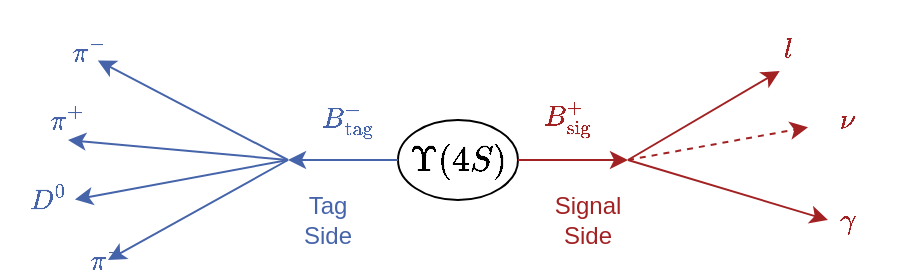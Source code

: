 <mxfile userAgent="Mozilla/5.0 (X11; Ubuntu; Linux x86_64; rv:58.0) Gecko/20100101 Firefox/58.0" version="8.3.4" editor="www.draw.io" type="device"><diagram id="4ddf38ec-bd62-3030-bc84-44688e21d6ea" name="Page-1"><mxGraphModel dx="705" dy="510" grid="1" gridSize="10" guides="1" tooltips="1" connect="1" arrows="1" fold="1" page="1" pageScale="1" pageWidth="827" pageHeight="1169" background="#ffffff" math="1" shadow="0"><root><mxCell id="0"/><mxCell id="1" parent="0"/><mxCell id="2" value="&lt;font style=&quot;font-size: 15px&quot;&gt;$$\Upsilon(4S)$$&lt;/font&gt;" style="ellipse;whiteSpace=wrap;html=1;" parent="1" vertex="1"><mxGeometry x="365" y="370" width="60" height="40" as="geometry"/></mxCell><mxCell id="3" value="" style="endArrow=classic;html=1;exitX=1;exitY=0.5;strokeColor=#A22223;" parent="1" source="2" edge="1"><mxGeometry width="50" height="50" relative="1" as="geometry"><mxPoint x="320" y="490" as="sourcePoint"/><mxPoint x="480" y="390" as="targetPoint"/></mxGeometry></mxCell><mxCell id="4" value="" style="endArrow=classic;html=1;fillColor=#ffffff;strokeColor=#a22223;dashed=1;" parent="1" target="8" edge="1"><mxGeometry width="50" height="50" relative="1" as="geometry"><mxPoint x="480" y="390" as="sourcePoint"/><mxPoint x="560" y="375" as="targetPoint"/></mxGeometry></mxCell><mxCell id="5" value="" style="endArrow=classic;html=1;fillColor=#ffffff;strokeColor=#a22223;entryX=0.396;entryY=1.024;entryPerimeter=0;" parent="1" target="7" edge="1"><mxGeometry width="50" height="50" relative="1" as="geometry"><mxPoint x="480" y="390" as="sourcePoint"/><mxPoint x="540" y="350" as="targetPoint"/></mxGeometry></mxCell><mxCell id="6" value="" style="endArrow=classic;html=1;fillColor=#ffffff;strokeColor=#a22223;" parent="1" edge="1"><mxGeometry width="50" height="50" relative="1" as="geometry"><mxPoint x="480" y="390" as="sourcePoint"/><mxPoint x="580" y="420" as="targetPoint"/></mxGeometry></mxCell><mxCell id="7" value="$$l$$" style="text;html=1;strokeColor=none;fillColor=none;align=center;verticalAlign=middle;whiteSpace=wrap;rounded=0;fontColor=#A22223;" parent="1" vertex="1"><mxGeometry x="540" y="325.0" width="40" height="20" as="geometry"/></mxCell><mxCell id="8" value="$$\nu$$" style="text;html=1;strokeColor=none;fillColor=none;align=center;verticalAlign=middle;whiteSpace=wrap;rounded=0;fontColor=#A22223;" parent="1" vertex="1"><mxGeometry x="570" y="360.0" width="40" height="20" as="geometry"/></mxCell><mxCell id="10" value="$$B^+_\mathrm{sig}$$" style="text;html=1;strokeColor=none;fillColor=none;align=center;verticalAlign=middle;whiteSpace=wrap;rounded=0;fontColor=#A22223;" parent="1" vertex="1"><mxGeometry x="430" y="360" width="40" height="20" as="geometry"/></mxCell><mxCell id="19" value="" style="endArrow=classic;html=1;exitX=0;exitY=0.5;strokeColor=#4664AA;" parent="1" source="2" edge="1"><mxGeometry width="50" height="50" relative="1" as="geometry"><mxPoint x="320" y="530" as="sourcePoint"/><mxPoint x="310" y="390" as="targetPoint"/></mxGeometry></mxCell><mxCell id="20" value="$$B^-_\mathrm{tag}$$" style="text;html=1;strokeColor=none;fillColor=none;align=center;verticalAlign=middle;whiteSpace=wrap;rounded=0;fontColor=#4664AA;" parent="1" vertex="1"><mxGeometry x="320" y="360" width="40" height="20" as="geometry"/></mxCell><mxCell id="23" value="" style="endArrow=classic;html=1;strokeColor=#4664AA;entryX=0.5;entryY=1;" parent="1" target="40" edge="1"><mxGeometry width="50" height="50" relative="1" as="geometry"><mxPoint x="310" y="390" as="sourcePoint"/><mxPoint x="209.667" y="370.238" as="targetPoint"/></mxGeometry></mxCell><mxCell id="24" value="" style="endArrow=classic;html=1;strokeColor=#4664AA;entryX=1.087;entryY=0.988;entryPerimeter=0;" parent="1" edge="1"><mxGeometry width="50" height="50" relative="1" as="geometry"><mxPoint x="310" y="390" as="sourcePoint"/><mxPoint x="203.476" y="409.762" as="targetPoint"/></mxGeometry></mxCell><mxCell id="25" value="" style="endArrow=classic;html=1;strokeColor=#4664AA;" parent="1" target="28" edge="1"><mxGeometry width="50" height="50" relative="1" as="geometry"><mxPoint x="310" y="390" as="sourcePoint"/><mxPoint x="220" y="420" as="targetPoint"/></mxGeometry></mxCell><mxCell id="26" value="" style="endArrow=classic;html=1;entryX=0.889;entryY=0.008;strokeColor=#4664AA;entryPerimeter=0;" parent="1" edge="1"><mxGeometry width="50" height="50" relative="1" as="geometry"><mxPoint x="310" y="390" as="sourcePoint"/><mxPoint x="214.905" y="340.238" as="targetPoint"/></mxGeometry></mxCell><mxCell id="28" value="$$\pi^-$$" style="text;html=1;strokeColor=none;fillColor=none;align=center;verticalAlign=middle;whiteSpace=wrap;rounded=0;fontColor=#4664AA;" parent="1" vertex="1"><mxGeometry x="200" y="440" width="40" as="geometry"/></mxCell><mxCell id="30" value="$$\pi^-$$" style="text;html=1;fontColor=#4664AA;" parent="1" vertex="1"><mxGeometry x="200" y="310" width="80" height="30" as="geometry"/></mxCell><mxCell id="40" value="$$\pi^+$$" style="text;html=1;strokeColor=none;fillColor=none;align=center;verticalAlign=middle;whiteSpace=wrap;rounded=0;fontColor=#4664AA;" parent="1" vertex="1"><mxGeometry x="180" y="360" width="40" height="20" as="geometry"/></mxCell><mxCell id="44" value="$$D^0$$" style="text;html=1;strokeColor=none;fillColor=none;align=center;verticalAlign=middle;whiteSpace=wrap;rounded=0;fontColor=#4664AA;" parent="1" vertex="1"><mxGeometry x="170" y="400" width="40" height="20" as="geometry"/></mxCell><mxCell id="49" value="$$\gamma$$" style="text;html=1;strokeColor=none;fillColor=none;align=center;verticalAlign=middle;whiteSpace=wrap;rounded=0;fontColor=#A22223;" parent="1" vertex="1"><mxGeometry x="570" y="410.0" width="40" height="20" as="geometry"/></mxCell><mxCell id="50" value="Signal Side" style="text;html=1;strokeColor=none;fillColor=#ffffff;align=center;verticalAlign=middle;whiteSpace=wrap;rounded=0;fontColor=#A22223;" parent="1" vertex="1"><mxGeometry x="430" y="405" width="60" height="30" as="geometry"/></mxCell><mxCell id="51" value="Tag&lt;br&gt;Side" style="text;html=1;strokeColor=none;fillColor=#ffffff;align=center;verticalAlign=middle;whiteSpace=wrap;rounded=0;fontColor=#4664AA;" parent="1" vertex="1"><mxGeometry x="300" y="405" width="60" height="30" as="geometry"/></mxCell></root></mxGraphModel></diagram></mxfile>